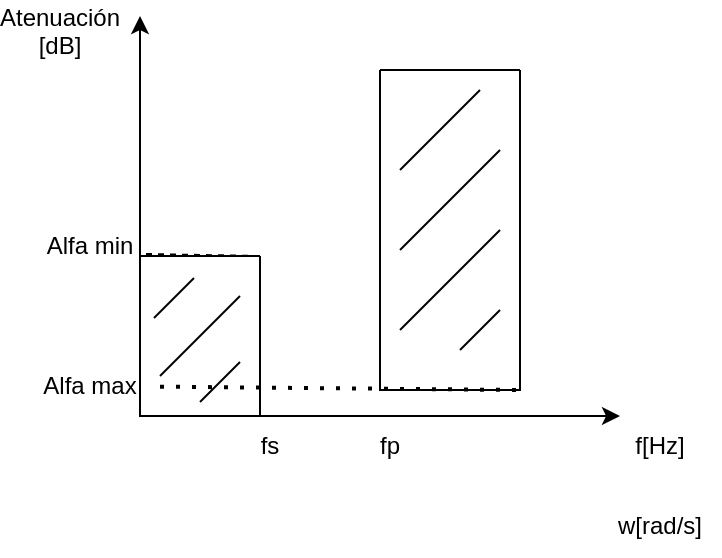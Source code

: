 <mxfile version="21.6.1" type="device">
  <diagram name="Página-1" id="YyH73ckrsW4LVql1Rr3R">
    <mxGraphModel dx="810" dy="495" grid="1" gridSize="10" guides="1" tooltips="1" connect="1" arrows="1" fold="1" page="1" pageScale="1" pageWidth="827" pageHeight="1169" math="0" shadow="0">
      <root>
        <mxCell id="0" />
        <mxCell id="1" parent="0" />
        <mxCell id="rYyV6EF978mfNmU9rwEz-1" value="" style="endArrow=classic;html=1;rounded=0;" parent="1" edge="1">
          <mxGeometry width="50" height="50" relative="1" as="geometry">
            <mxPoint x="400" y="280" as="sourcePoint" />
            <mxPoint x="400" y="80" as="targetPoint" />
          </mxGeometry>
        </mxCell>
        <mxCell id="rYyV6EF978mfNmU9rwEz-3" value="" style="endArrow=classic;html=1;rounded=0;" parent="1" edge="1">
          <mxGeometry width="50" height="50" relative="1" as="geometry">
            <mxPoint x="400" y="280" as="sourcePoint" />
            <mxPoint x="640" y="280" as="targetPoint" />
          </mxGeometry>
        </mxCell>
        <mxCell id="rYyV6EF978mfNmU9rwEz-8" value="&lt;div&gt;Atenuación&lt;/div&gt;&lt;div&gt;[dB]&lt;/div&gt;&lt;div&gt;&lt;br&gt;&lt;/div&gt;" style="text;html=1;strokeColor=none;fillColor=none;align=center;verticalAlign=middle;whiteSpace=wrap;rounded=0;" parent="1" vertex="1">
          <mxGeometry x="330" y="80" width="60" height="30" as="geometry" />
        </mxCell>
        <mxCell id="rYyV6EF978mfNmU9rwEz-9" value="Alfa min" style="text;html=1;strokeColor=none;fillColor=none;align=center;verticalAlign=middle;whiteSpace=wrap;rounded=0;" parent="1" vertex="1">
          <mxGeometry x="340" y="180" width="70" height="30" as="geometry" />
        </mxCell>
        <mxCell id="rYyV6EF978mfNmU9rwEz-15" value="w[rad/s]" style="text;html=1;strokeColor=none;fillColor=none;align=center;verticalAlign=middle;whiteSpace=wrap;rounded=0;" parent="1" vertex="1">
          <mxGeometry x="630" y="320" width="60" height="30" as="geometry" />
        </mxCell>
        <mxCell id="rYyV6EF978mfNmU9rwEz-11" value="&lt;div&gt;Alfa max&lt;/div&gt;" style="text;html=1;strokeColor=none;fillColor=none;align=center;verticalAlign=middle;whiteSpace=wrap;rounded=0;" parent="1" vertex="1">
          <mxGeometry x="340" y="250" width="70" height="30" as="geometry" />
        </mxCell>
        <mxCell id="0_6G8A-8Cj8yEx7BhKk5-1" value="fs" style="text;html=1;strokeColor=none;fillColor=none;align=center;verticalAlign=middle;whiteSpace=wrap;rounded=0;" parent="1" vertex="1">
          <mxGeometry x="430" y="280" width="70" height="30" as="geometry" />
        </mxCell>
        <mxCell id="0_6G8A-8Cj8yEx7BhKk5-2" value="fp" style="text;html=1;strokeColor=none;fillColor=none;align=center;verticalAlign=middle;whiteSpace=wrap;rounded=0;" parent="1" vertex="1">
          <mxGeometry x="490" y="280" width="70" height="30" as="geometry" />
        </mxCell>
        <mxCell id="0_6G8A-8Cj8yEx7BhKk5-3" value="f[Hz]" style="text;html=1;strokeColor=none;fillColor=none;align=center;verticalAlign=middle;whiteSpace=wrap;rounded=0;" parent="1" vertex="1">
          <mxGeometry x="630" y="280" width="60" height="30" as="geometry" />
        </mxCell>
        <mxCell id="qjy4L7brw9r8dJjCqvSS-8" value="" style="swimlane;startSize=0;" vertex="1" parent="1">
          <mxGeometry x="520" y="107" width="70" height="160" as="geometry" />
        </mxCell>
        <mxCell id="qjy4L7brw9r8dJjCqvSS-9" value="" style="endArrow=none;dashed=1;html=1;rounded=0;entryX=1;entryY=0;entryDx=0;entryDy=0;" edge="1" parent="qjy4L7brw9r8dJjCqvSS-8" target="qjy4L7brw9r8dJjCqvSS-15">
          <mxGeometry width="50" height="50" relative="1" as="geometry">
            <mxPoint x="-117" y="92" as="sourcePoint" />
            <mxPoint x="-67" y="42" as="targetPoint" />
          </mxGeometry>
        </mxCell>
        <mxCell id="qjy4L7brw9r8dJjCqvSS-11" value="" style="endArrow=none;html=1;rounded=0;" edge="1" parent="qjy4L7brw9r8dJjCqvSS-8">
          <mxGeometry width="50" height="50" relative="1" as="geometry">
            <mxPoint x="10" y="50" as="sourcePoint" />
            <mxPoint x="50" y="10" as="targetPoint" />
            <Array as="points">
              <mxPoint x="30" y="30" />
            </Array>
          </mxGeometry>
        </mxCell>
        <mxCell id="qjy4L7brw9r8dJjCqvSS-12" value="" style="endArrow=none;html=1;rounded=0;" edge="1" parent="qjy4L7brw9r8dJjCqvSS-8">
          <mxGeometry width="50" height="50" relative="1" as="geometry">
            <mxPoint x="10" y="90" as="sourcePoint" />
            <mxPoint x="60" y="40" as="targetPoint" />
          </mxGeometry>
        </mxCell>
        <mxCell id="qjy4L7brw9r8dJjCqvSS-13" value="" style="endArrow=none;html=1;rounded=0;" edge="1" parent="qjy4L7brw9r8dJjCqvSS-8">
          <mxGeometry width="50" height="50" relative="1" as="geometry">
            <mxPoint x="10" y="130" as="sourcePoint" />
            <mxPoint x="60" y="80" as="targetPoint" />
          </mxGeometry>
        </mxCell>
        <mxCell id="qjy4L7brw9r8dJjCqvSS-14" value="" style="endArrow=none;html=1;rounded=0;" edge="1" parent="qjy4L7brw9r8dJjCqvSS-8">
          <mxGeometry width="50" height="50" relative="1" as="geometry">
            <mxPoint x="40" y="140" as="sourcePoint" />
            <mxPoint x="60" y="120" as="targetPoint" />
          </mxGeometry>
        </mxCell>
        <mxCell id="qjy4L7brw9r8dJjCqvSS-15" value="" style="swimlane;startSize=0;" vertex="1" parent="1">
          <mxGeometry x="400" y="200" width="60" height="80" as="geometry" />
        </mxCell>
        <mxCell id="qjy4L7brw9r8dJjCqvSS-16" value="" style="endArrow=none;html=1;rounded=0;" edge="1" parent="qjy4L7brw9r8dJjCqvSS-15">
          <mxGeometry width="50" height="50" relative="1" as="geometry">
            <mxPoint x="10" y="60" as="sourcePoint" />
            <mxPoint x="50" y="20" as="targetPoint" />
          </mxGeometry>
        </mxCell>
        <mxCell id="qjy4L7brw9r8dJjCqvSS-25" value="" style="endArrow=none;html=1;rounded=0;" edge="1" parent="1">
          <mxGeometry width="50" height="50" relative="1" as="geometry">
            <mxPoint x="407" y="231" as="sourcePoint" />
            <mxPoint x="427" y="211" as="targetPoint" />
          </mxGeometry>
        </mxCell>
        <mxCell id="qjy4L7brw9r8dJjCqvSS-26" value="" style="endArrow=none;html=1;rounded=0;" edge="1" parent="1">
          <mxGeometry width="50" height="50" relative="1" as="geometry">
            <mxPoint x="430" y="273" as="sourcePoint" />
            <mxPoint x="450" y="253" as="targetPoint" />
          </mxGeometry>
        </mxCell>
        <mxCell id="qjy4L7brw9r8dJjCqvSS-10" value="" style="endArrow=none;dashed=1;html=1;dashPattern=1 3;strokeWidth=2;rounded=0;entryX=1;entryY=1;entryDx=0;entryDy=0;" edge="1" parent="1" target="qjy4L7brw9r8dJjCqvSS-8" source="rYyV6EF978mfNmU9rwEz-11">
          <mxGeometry width="50" height="50" relative="1" as="geometry">
            <mxPoint x="520" y="267" as="sourcePoint" />
            <mxPoint x="590" y="277" as="targetPoint" />
          </mxGeometry>
        </mxCell>
      </root>
    </mxGraphModel>
  </diagram>
</mxfile>
